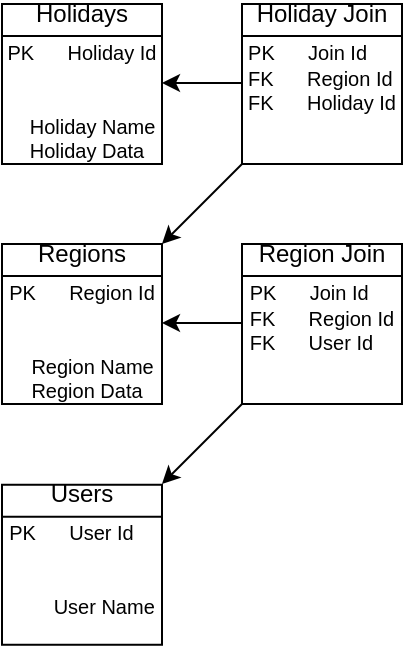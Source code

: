 <mxfile version="10.6.7" type="device"><diagram id="P1BsBJAxkIoBbF--qxGl" name="Page-1"><mxGraphModel dx="400" dy="215" grid="1" gridSize="10" guides="1" tooltips="1" connect="1" arrows="1" fold="1" page="1" pageScale="1" pageWidth="850" pageHeight="1100" math="0" shadow="0"><root><mxCell id="0"/><mxCell id="1" parent="0"/><mxCell id="w4ExZR1rS0PuxSInvvg6-1" value="" style="shape=internalStorage;whiteSpace=wrap;html=1;backgroundOutline=1;dx=0;dy=16;" parent="1" vertex="1"><mxGeometry x="200" y="120" width="80" height="80" as="geometry"/></mxCell><mxCell id="gLKDw4shZOlnP9Qrd9fI-1" value="Holidays" style="text;html=1;strokeColor=none;fillColor=none;align=center;verticalAlign=middle;whiteSpace=wrap;rounded=0;" parent="1" vertex="1"><mxGeometry x="200" y="120" width="80" height="10" as="geometry"/></mxCell><mxCell id="gLKDw4shZOlnP9Qrd9fI-2" value="&lt;span style=&quot;font-size: 10px&quot;&gt;PK&amp;nbsp; &amp;nbsp; &amp;nbsp; Holiday Id&lt;br&gt;&lt;div style=&quot;text-align: left&quot;&gt;&lt;br&gt;&lt;/div&gt;&lt;div style=&quot;text-align: left&quot;&gt;&lt;span&gt;&lt;br&gt;&lt;/span&gt;&lt;/div&gt;&lt;div style=&quot;text-align: left&quot;&gt;&lt;span&gt;&amp;nbsp; &amp;nbsp; Holiday Name&lt;/span&gt;&lt;/div&gt;&lt;div style=&quot;text-align: left&quot;&gt;&lt;span&gt;&amp;nbsp; &amp;nbsp; Holiday Data&lt;/span&gt;&lt;/div&gt;&lt;/span&gt;" style="text;html=1;strokeColor=none;fillColor=none;align=center;verticalAlign=middle;whiteSpace=wrap;rounded=0;" parent="1" vertex="1"><mxGeometry x="200" y="136" width="80" height="64" as="geometry"/></mxCell><mxCell id="gLKDw4shZOlnP9Qrd9fI-4" value="" style="shape=internalStorage;whiteSpace=wrap;html=1;backgroundOutline=1;dx=0;dy=16;" parent="1" vertex="1"><mxGeometry x="200" y="240" width="80" height="80" as="geometry"/></mxCell><mxCell id="gLKDw4shZOlnP9Qrd9fI-5" value="Regions" style="text;html=1;strokeColor=none;fillColor=none;align=center;verticalAlign=middle;whiteSpace=wrap;rounded=0;" parent="1" vertex="1"><mxGeometry x="200" y="240" width="80" height="10" as="geometry"/></mxCell><mxCell id="gLKDw4shZOlnP9Qrd9fI-6" value="&lt;span style=&quot;font-size: 10px&quot;&gt;PK&amp;nbsp; &amp;nbsp; &amp;nbsp; Region Id&lt;br&gt;&lt;div style=&quot;text-align: left&quot;&gt;&lt;br&gt;&lt;/div&gt;&lt;div style=&quot;text-align: left&quot;&gt;&lt;span&gt;&lt;br&gt;&lt;/span&gt;&lt;/div&gt;&lt;div style=&quot;text-align: left&quot;&gt;&lt;span&gt;&amp;nbsp; &amp;nbsp; Region Name&lt;/span&gt;&lt;/div&gt;&lt;div style=&quot;text-align: left&quot;&gt;&lt;span&gt;&amp;nbsp; &amp;nbsp; Region Data&lt;/span&gt;&lt;/div&gt;&lt;/span&gt;" style="text;html=1;strokeColor=none;fillColor=none;align=center;verticalAlign=middle;whiteSpace=wrap;rounded=0;" parent="1" vertex="1"><mxGeometry x="200" y="256" width="80" height="64" as="geometry"/></mxCell><mxCell id="gLKDw4shZOlnP9Qrd9fI-7" value="" style="shape=internalStorage;whiteSpace=wrap;html=1;backgroundOutline=1;dx=0;dy=16;" parent="1" vertex="1"><mxGeometry x="200" y="360.379" width="80" height="80" as="geometry"/></mxCell><mxCell id="gLKDw4shZOlnP9Qrd9fI-8" value="Users" style="text;html=1;strokeColor=none;fillColor=none;align=center;verticalAlign=middle;whiteSpace=wrap;rounded=0;" parent="1" vertex="1"><mxGeometry x="200" y="360.379" width="80" height="10" as="geometry"/></mxCell><mxCell id="gLKDw4shZOlnP9Qrd9fI-9" value="&lt;div style=&quot;text-align: left&quot;&gt;&lt;span style=&quot;font-size: 10px&quot;&gt;PK&amp;nbsp; &amp;nbsp; &amp;nbsp; User Id&lt;/span&gt;&lt;/div&gt;&lt;span style=&quot;font-size: 10px&quot;&gt;&lt;div style=&quot;text-align: left&quot;&gt;&lt;br&gt;&lt;/div&gt;&lt;div style=&quot;text-align: left&quot;&gt;&lt;span&gt;&lt;br&gt;&lt;/span&gt;&lt;/div&gt;&lt;div style=&quot;text-align: left&quot;&gt;&lt;span&gt;&amp;nbsp; &amp;nbsp; &amp;nbsp; &amp;nbsp; User Name&lt;/span&gt;&lt;/div&gt;&lt;div style=&quot;text-align: left&quot;&gt;&lt;span&gt;&amp;nbsp; &amp;nbsp;&lt;/span&gt;&lt;/div&gt;&lt;/span&gt;" style="text;html=1;strokeColor=none;fillColor=none;align=center;verticalAlign=middle;whiteSpace=wrap;rounded=0;" parent="1" vertex="1"><mxGeometry x="200" y="376.379" width="80" height="64" as="geometry"/></mxCell><mxCell id="4NhLIIBpCpX6kkdhyms8-1" value="" style="shape=internalStorage;whiteSpace=wrap;html=1;backgroundOutline=1;dx=0;dy=16;" parent="1" vertex="1"><mxGeometry x="320" y="120" width="80" height="80" as="geometry"/></mxCell><mxCell id="4NhLIIBpCpX6kkdhyms8-2" value="Holiday Join" style="text;html=1;strokeColor=none;fillColor=none;align=center;verticalAlign=middle;whiteSpace=wrap;rounded=0;" parent="1" vertex="1"><mxGeometry x="320" y="120" width="80" height="10" as="geometry"/></mxCell><mxCell id="4NhLIIBpCpX6kkdhyms8-3" value="&lt;div style=&quot;text-align: left&quot;&gt;&lt;span style=&quot;font-size: 10px&quot;&gt;PK&amp;nbsp; &amp;nbsp; &amp;nbsp; Join Id&lt;/span&gt;&lt;/div&gt;&lt;span style=&quot;font-size: 10px&quot;&gt;&lt;div style=&quot;text-align: left&quot;&gt;&lt;span&gt;FK&amp;nbsp; &amp;nbsp; &amp;nbsp; Region Id&lt;/span&gt;&lt;/div&gt;&lt;div style=&quot;text-align: left&quot;&gt;FK&amp;nbsp; &amp;nbsp; &amp;nbsp; Holiday Id&lt;/div&gt;&lt;div style=&quot;text-align: left&quot;&gt;&lt;span&gt;&amp;nbsp; &amp;nbsp;&lt;/span&gt;&lt;/div&gt;&lt;div style=&quot;text-align: left&quot;&gt;&lt;span&gt;&amp;nbsp; &amp;nbsp;&amp;nbsp;&lt;/span&gt;&lt;/div&gt;&lt;/span&gt;" style="text;html=1;strokeColor=none;fillColor=none;align=center;verticalAlign=middle;whiteSpace=wrap;rounded=0;" parent="1" vertex="1"><mxGeometry x="320" y="136" width="80" height="64" as="geometry"/></mxCell><mxCell id="4NhLIIBpCpX6kkdhyms8-6" value="" style="endArrow=classic;html=1;" parent="1" edge="1"><mxGeometry width="50" height="50" relative="1" as="geometry"><mxPoint x="320" y="159.5" as="sourcePoint"/><mxPoint x="280" y="159.5" as="targetPoint"/></mxGeometry></mxCell><mxCell id="4NhLIIBpCpX6kkdhyms8-8" value="" style="shape=internalStorage;whiteSpace=wrap;html=1;backgroundOutline=1;dx=0;dy=16;" parent="1" vertex="1"><mxGeometry x="320" y="240" width="80" height="80" as="geometry"/></mxCell><mxCell id="4NhLIIBpCpX6kkdhyms8-9" value="Region Join" style="text;html=1;strokeColor=none;fillColor=none;align=center;verticalAlign=middle;whiteSpace=wrap;rounded=0;" parent="1" vertex="1"><mxGeometry x="320" y="240" width="80" height="10" as="geometry"/></mxCell><mxCell id="4NhLIIBpCpX6kkdhyms8-10" value="&lt;div style=&quot;text-align: left&quot;&gt;&lt;span style=&quot;font-size: 10px&quot;&gt;PK&amp;nbsp; &amp;nbsp; &amp;nbsp; Join Id&lt;/span&gt;&lt;/div&gt;&lt;span style=&quot;font-size: 10px&quot;&gt;&lt;div style=&quot;text-align: left&quot;&gt;&lt;span&gt;FK&amp;nbsp; &amp;nbsp; &amp;nbsp; Region Id&lt;/span&gt;&lt;/div&gt;&lt;div style=&quot;text-align: left&quot;&gt;FK&amp;nbsp; &amp;nbsp; &amp;nbsp; User Id&lt;/div&gt;&lt;div style=&quot;text-align: left&quot;&gt;&lt;span&gt;&amp;nbsp; &amp;nbsp;&lt;/span&gt;&lt;/div&gt;&lt;div style=&quot;text-align: left&quot;&gt;&lt;span&gt;&amp;nbsp; &amp;nbsp;&amp;nbsp;&lt;/span&gt;&lt;/div&gt;&lt;/span&gt;" style="text;html=1;strokeColor=none;fillColor=none;align=center;verticalAlign=middle;whiteSpace=wrap;rounded=0;" parent="1" vertex="1"><mxGeometry x="320" y="256" width="80" height="64" as="geometry"/></mxCell><mxCell id="4NhLIIBpCpX6kkdhyms8-13" value="" style="endArrow=classic;html=1;" parent="1" edge="1"><mxGeometry width="50" height="50" relative="1" as="geometry"><mxPoint x="320" y="279.5" as="sourcePoint"/><mxPoint x="280" y="279.5" as="targetPoint"/></mxGeometry></mxCell><mxCell id="L0HHlQZ5LkePf_tCc99T-6" value="" style="endArrow=classic;html=1;" edge="1" parent="1"><mxGeometry width="50" height="50" relative="1" as="geometry"><mxPoint x="320" y="200" as="sourcePoint"/><mxPoint x="280" y="240" as="targetPoint"/></mxGeometry></mxCell><mxCell id="L0HHlQZ5LkePf_tCc99T-7" value="" style="endArrow=classic;html=1;" edge="1" parent="1"><mxGeometry width="50" height="50" relative="1" as="geometry"><mxPoint x="320" y="320" as="sourcePoint"/><mxPoint x="280" y="360" as="targetPoint"/></mxGeometry></mxCell></root></mxGraphModel></diagram></mxfile>